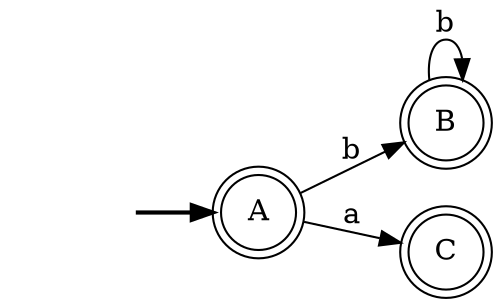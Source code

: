 digraph {
	fake [style=invisible]
	B [shape=doublecircle]
	C [shape=doublecircle]
	A [root=true shape=doublecircle]
	fake -> A [style=bold]
	A -> B [label=b]
	B -> B [label=b]
	A -> C [label=a]
	rankdir=LR
}
